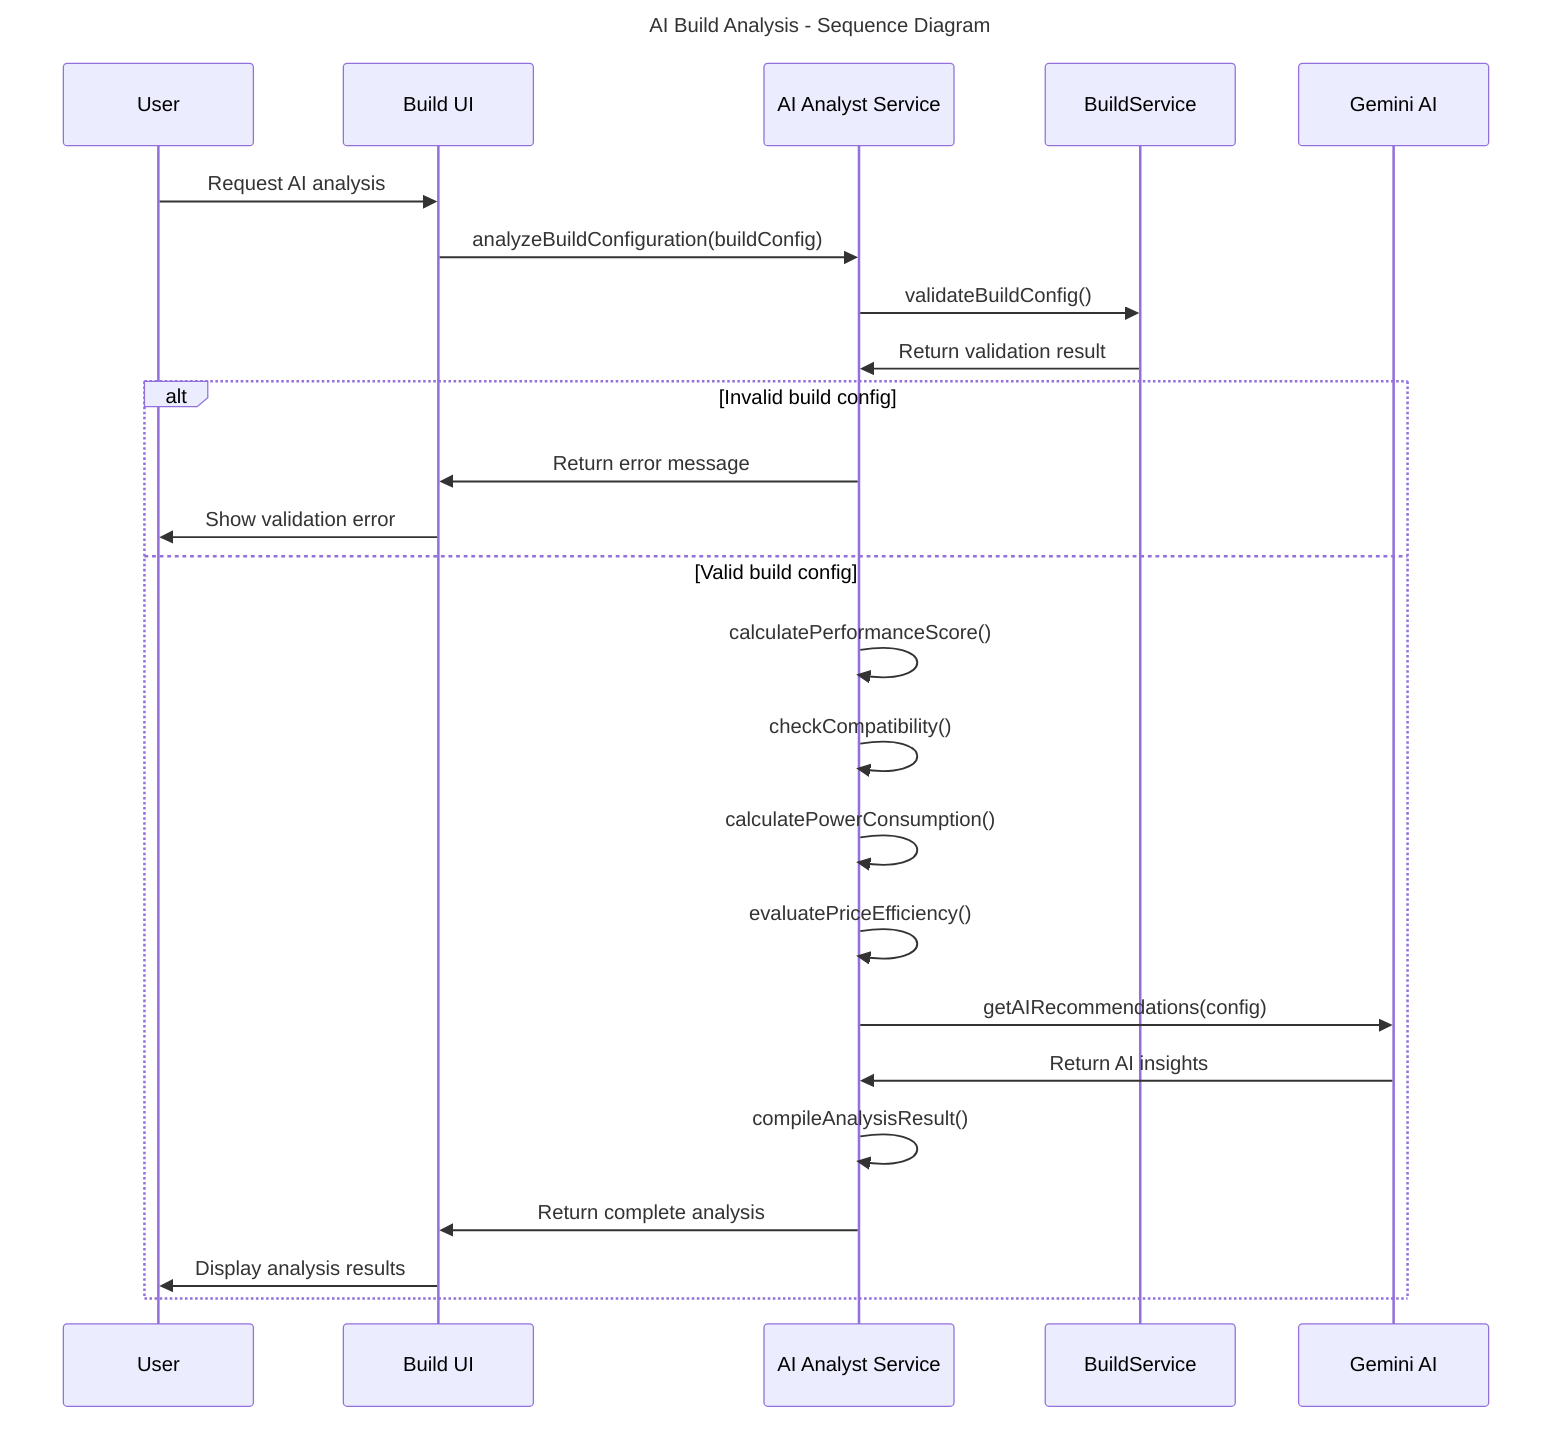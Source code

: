 ---
title: AI Build Analysis - Sequence Diagram
---
sequenceDiagram
    participant User
    participant UI as Build UI
    participant AIService as AI Analyst Service
    participant BuildService
    participant GeminiAPI as Gemini AI

    User->>UI: Request AI analysis
    UI->>AIService: analyzeBuildConfiguration(buildConfig)
    AIService->>BuildService: validateBuildConfig()
    BuildService->>AIService: Return validation result
    
    alt Invalid build config
        AIService->>UI: Return error message
        UI->>User: Show validation error
    else Valid build config
        AIService->>AIService: calculatePerformanceScore()
        AIService->>AIService: checkCompatibility()
        AIService->>AIService: calculatePowerConsumption()
        AIService->>AIService: evaluatePriceEfficiency()
        
        AIService->>GeminiAPI: getAIRecommendations(config)
        GeminiAPI->>AIService: Return AI insights
        
        AIService->>AIService: compileAnalysisResult()
        AIService->>UI: Return complete analysis
        UI->>User: Display analysis results
    end